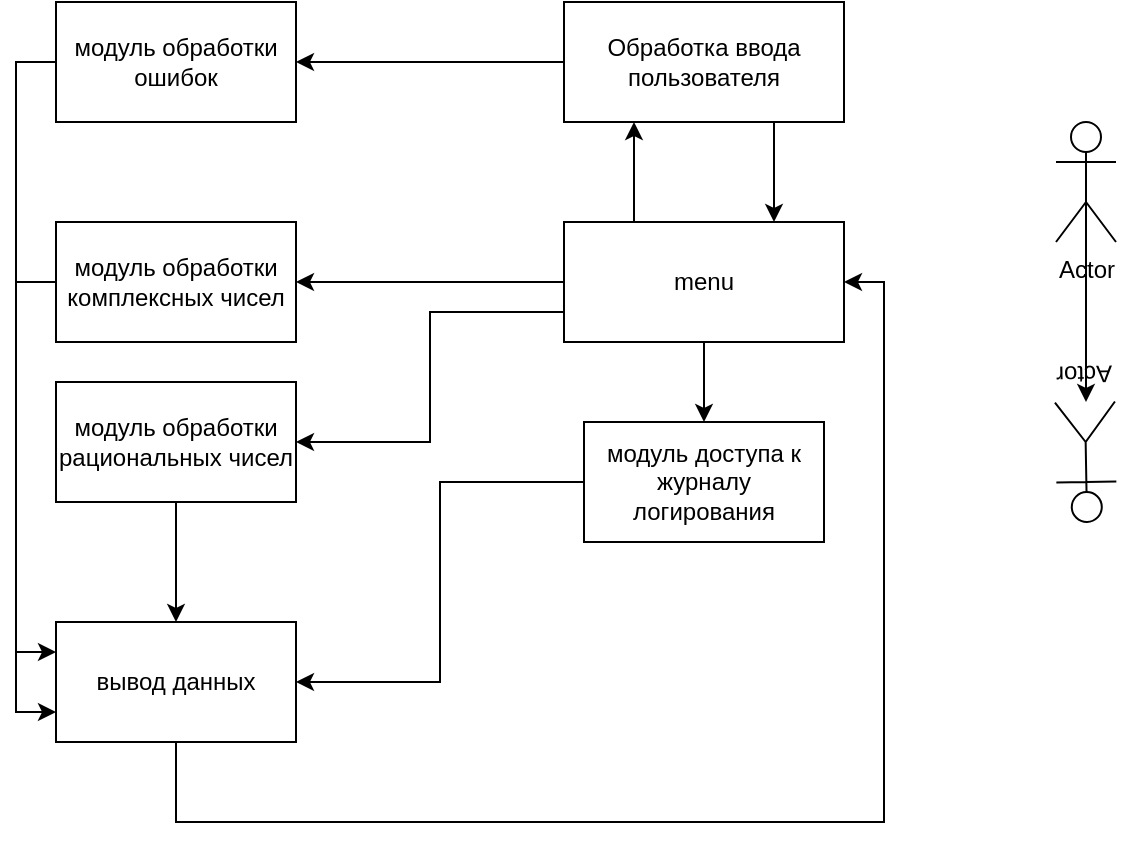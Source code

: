 <mxfile version="20.4.1" type="github">
  <diagram id="L7CljHI67pswBbGMYpq-" name="Страница 1">
    <mxGraphModel dx="830" dy="576" grid="1" gridSize="10" guides="1" tooltips="1" connect="1" arrows="1" fold="1" page="1" pageScale="1" pageWidth="827" pageHeight="1169" math="0" shadow="0">
      <root>
        <mxCell id="0" />
        <mxCell id="1" parent="0" />
        <mxCell id="wBqeFJjer8LGPhAcfTy0-11" style="edgeStyle=orthogonalEdgeStyle;rounded=0;orthogonalLoop=1;jettySize=auto;html=1;exitX=0.25;exitY=0;exitDx=0;exitDy=0;entryX=0.25;entryY=1;entryDx=0;entryDy=0;" parent="1" source="wBqeFJjer8LGPhAcfTy0-1" target="wBqeFJjer8LGPhAcfTy0-2" edge="1">
          <mxGeometry relative="1" as="geometry" />
        </mxCell>
        <mxCell id="wBqeFJjer8LGPhAcfTy0-13" style="edgeStyle=orthogonalEdgeStyle;rounded=0;orthogonalLoop=1;jettySize=auto;html=1;exitX=0;exitY=0.5;exitDx=0;exitDy=0;entryX=1;entryY=0.5;entryDx=0;entryDy=0;" parent="1" source="wBqeFJjer8LGPhAcfTy0-1" target="wBqeFJjer8LGPhAcfTy0-4" edge="1">
          <mxGeometry relative="1" as="geometry" />
        </mxCell>
        <mxCell id="wBqeFJjer8LGPhAcfTy0-14" style="edgeStyle=orthogonalEdgeStyle;rounded=0;orthogonalLoop=1;jettySize=auto;html=1;exitX=0;exitY=0.75;exitDx=0;exitDy=0;entryX=1;entryY=0.5;entryDx=0;entryDy=0;" parent="1" source="wBqeFJjer8LGPhAcfTy0-1" target="wBqeFJjer8LGPhAcfTy0-5" edge="1">
          <mxGeometry relative="1" as="geometry" />
        </mxCell>
        <mxCell id="wBqeFJjer8LGPhAcfTy0-18" style="edgeStyle=orthogonalEdgeStyle;rounded=0;orthogonalLoop=1;jettySize=auto;html=1;exitX=0.5;exitY=1;exitDx=0;exitDy=0;entryX=0.5;entryY=0;entryDx=0;entryDy=0;" parent="1" source="wBqeFJjer8LGPhAcfTy0-1" target="wBqeFJjer8LGPhAcfTy0-8" edge="1">
          <mxGeometry relative="1" as="geometry" />
        </mxCell>
        <mxCell id="wBqeFJjer8LGPhAcfTy0-1" value="menu" style="rounded=0;whiteSpace=wrap;html=1;" parent="1" vertex="1">
          <mxGeometry x="334" y="120" width="140" height="60" as="geometry" />
        </mxCell>
        <mxCell id="wBqeFJjer8LGPhAcfTy0-10" style="edgeStyle=orthogonalEdgeStyle;rounded=0;orthogonalLoop=1;jettySize=auto;html=1;exitX=0.75;exitY=1;exitDx=0;exitDy=0;entryX=0.75;entryY=0;entryDx=0;entryDy=0;" parent="1" source="wBqeFJjer8LGPhAcfTy0-2" target="wBqeFJjer8LGPhAcfTy0-1" edge="1">
          <mxGeometry relative="1" as="geometry" />
        </mxCell>
        <mxCell id="wBqeFJjer8LGPhAcfTy0-12" style="edgeStyle=orthogonalEdgeStyle;rounded=0;orthogonalLoop=1;jettySize=auto;html=1;exitX=0;exitY=0.5;exitDx=0;exitDy=0;entryX=1;entryY=0.5;entryDx=0;entryDy=0;" parent="1" source="wBqeFJjer8LGPhAcfTy0-2" target="wBqeFJjer8LGPhAcfTy0-7" edge="1">
          <mxGeometry relative="1" as="geometry" />
        </mxCell>
        <mxCell id="wBqeFJjer8LGPhAcfTy0-2" value="Обработка ввода пользователя" style="rounded=0;whiteSpace=wrap;html=1;" parent="1" vertex="1">
          <mxGeometry x="334" y="10" width="140" height="60" as="geometry" />
        </mxCell>
        <mxCell id="wBqeFJjer8LGPhAcfTy0-15" style="edgeStyle=orthogonalEdgeStyle;rounded=0;orthogonalLoop=1;jettySize=auto;html=1;exitX=0;exitY=0.5;exitDx=0;exitDy=0;entryX=0;entryY=0.25;entryDx=0;entryDy=0;" parent="1" source="wBqeFJjer8LGPhAcfTy0-4" target="wBqeFJjer8LGPhAcfTy0-9" edge="1">
          <mxGeometry relative="1" as="geometry" />
        </mxCell>
        <mxCell id="wBqeFJjer8LGPhAcfTy0-4" value="модуль обработки комплексных чисел" style="rounded=0;whiteSpace=wrap;html=1;" parent="1" vertex="1">
          <mxGeometry x="80" y="120" width="120" height="60" as="geometry" />
        </mxCell>
        <mxCell id="wBqeFJjer8LGPhAcfTy0-16" style="edgeStyle=orthogonalEdgeStyle;rounded=0;orthogonalLoop=1;jettySize=auto;html=1;exitX=0.5;exitY=1;exitDx=0;exitDy=0;entryX=0.5;entryY=0;entryDx=0;entryDy=0;" parent="1" source="wBqeFJjer8LGPhAcfTy0-5" target="wBqeFJjer8LGPhAcfTy0-9" edge="1">
          <mxGeometry relative="1" as="geometry" />
        </mxCell>
        <mxCell id="wBqeFJjer8LGPhAcfTy0-5" value="модуль обработки рациональных чисел" style="whiteSpace=wrap;html=1;" parent="1" vertex="1">
          <mxGeometry x="80" y="200" width="120" height="60" as="geometry" />
        </mxCell>
        <mxCell id="wBqeFJjer8LGPhAcfTy0-19" style="edgeStyle=orthogonalEdgeStyle;rounded=0;orthogonalLoop=1;jettySize=auto;html=1;exitX=0;exitY=0.5;exitDx=0;exitDy=0;entryX=0;entryY=0.75;entryDx=0;entryDy=0;" parent="1" source="wBqeFJjer8LGPhAcfTy0-7" target="wBqeFJjer8LGPhAcfTy0-9" edge="1">
          <mxGeometry relative="1" as="geometry" />
        </mxCell>
        <mxCell id="wBqeFJjer8LGPhAcfTy0-7" value="модуль обработки ошибок" style="whiteSpace=wrap;html=1;" parent="1" vertex="1">
          <mxGeometry x="80" y="10" width="120" height="60" as="geometry" />
        </mxCell>
        <mxCell id="wBqeFJjer8LGPhAcfTy0-17" style="edgeStyle=orthogonalEdgeStyle;rounded=0;orthogonalLoop=1;jettySize=auto;html=1;exitX=0;exitY=0.5;exitDx=0;exitDy=0;entryX=1;entryY=0.5;entryDx=0;entryDy=0;" parent="1" source="wBqeFJjer8LGPhAcfTy0-8" target="wBqeFJjer8LGPhAcfTy0-9" edge="1">
          <mxGeometry relative="1" as="geometry" />
        </mxCell>
        <mxCell id="wBqeFJjer8LGPhAcfTy0-8" value="модуль доступа к журналу логирования" style="whiteSpace=wrap;html=1;" parent="1" vertex="1">
          <mxGeometry x="344" y="220" width="120" height="60" as="geometry" />
        </mxCell>
        <mxCell id="wBqeFJjer8LGPhAcfTy0-20" style="edgeStyle=orthogonalEdgeStyle;rounded=0;orthogonalLoop=1;jettySize=auto;html=1;exitX=0.5;exitY=1;exitDx=0;exitDy=0;entryX=1;entryY=0.5;entryDx=0;entryDy=0;" parent="1" source="wBqeFJjer8LGPhAcfTy0-9" target="wBqeFJjer8LGPhAcfTy0-1" edge="1">
          <mxGeometry relative="1" as="geometry">
            <Array as="points">
              <mxPoint x="140" y="420" />
              <mxPoint x="494" y="420" />
              <mxPoint x="494" y="150" />
            </Array>
          </mxGeometry>
        </mxCell>
        <mxCell id="wBqeFJjer8LGPhAcfTy0-9" value="вывод данных" style="whiteSpace=wrap;html=1;" parent="1" vertex="1">
          <mxGeometry x="80" y="320" width="120" height="60" as="geometry" />
        </mxCell>
        <mxCell id="gYw5_voIk3uWP7KCvSrC-6" style="edgeStyle=orthogonalEdgeStyle;rounded=0;orthogonalLoop=1;jettySize=auto;html=1;exitX=0.5;exitY=0.5;exitDx=0;exitDy=0;exitPerimeter=0;" edge="1" parent="1" source="n8LE1qwt2o21d0sCT8PG-1" target="gYw5_voIk3uWP7KCvSrC-5">
          <mxGeometry relative="1" as="geometry" />
        </mxCell>
        <mxCell id="n8LE1qwt2o21d0sCT8PG-1" value="Actor" style="shape=umlActor;verticalLabelPosition=bottom;verticalAlign=top;html=1;outlineConnect=0;" parent="1" vertex="1">
          <mxGeometry x="580" y="70" width="30" height="60" as="geometry" />
        </mxCell>
        <mxCell id="gYw5_voIk3uWP7KCvSrC-5" value="Actor" style="shape=umlActor;verticalLabelPosition=bottom;verticalAlign=top;html=1;outlineConnect=0;rotation=-181;" vertex="1" parent="1">
          <mxGeometry x="580" y="210" width="30" height="60" as="geometry" />
        </mxCell>
      </root>
    </mxGraphModel>
  </diagram>
</mxfile>
